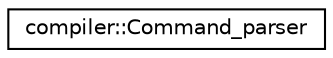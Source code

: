 digraph "Graphical Class Hierarchy"
{
 // LATEX_PDF_SIZE
  edge [fontname="Helvetica",fontsize="10",labelfontname="Helvetica",labelfontsize="10"];
  node [fontname="Helvetica",fontsize="10",shape=record];
  rankdir="LR";
  Node0 [label="compiler::Command_parser",height=0.2,width=0.4,color="black", fillcolor="white", style="filled",URL="$classcompiler_1_1_command__parser.html",tooltip="Class for command line parser."];
}
